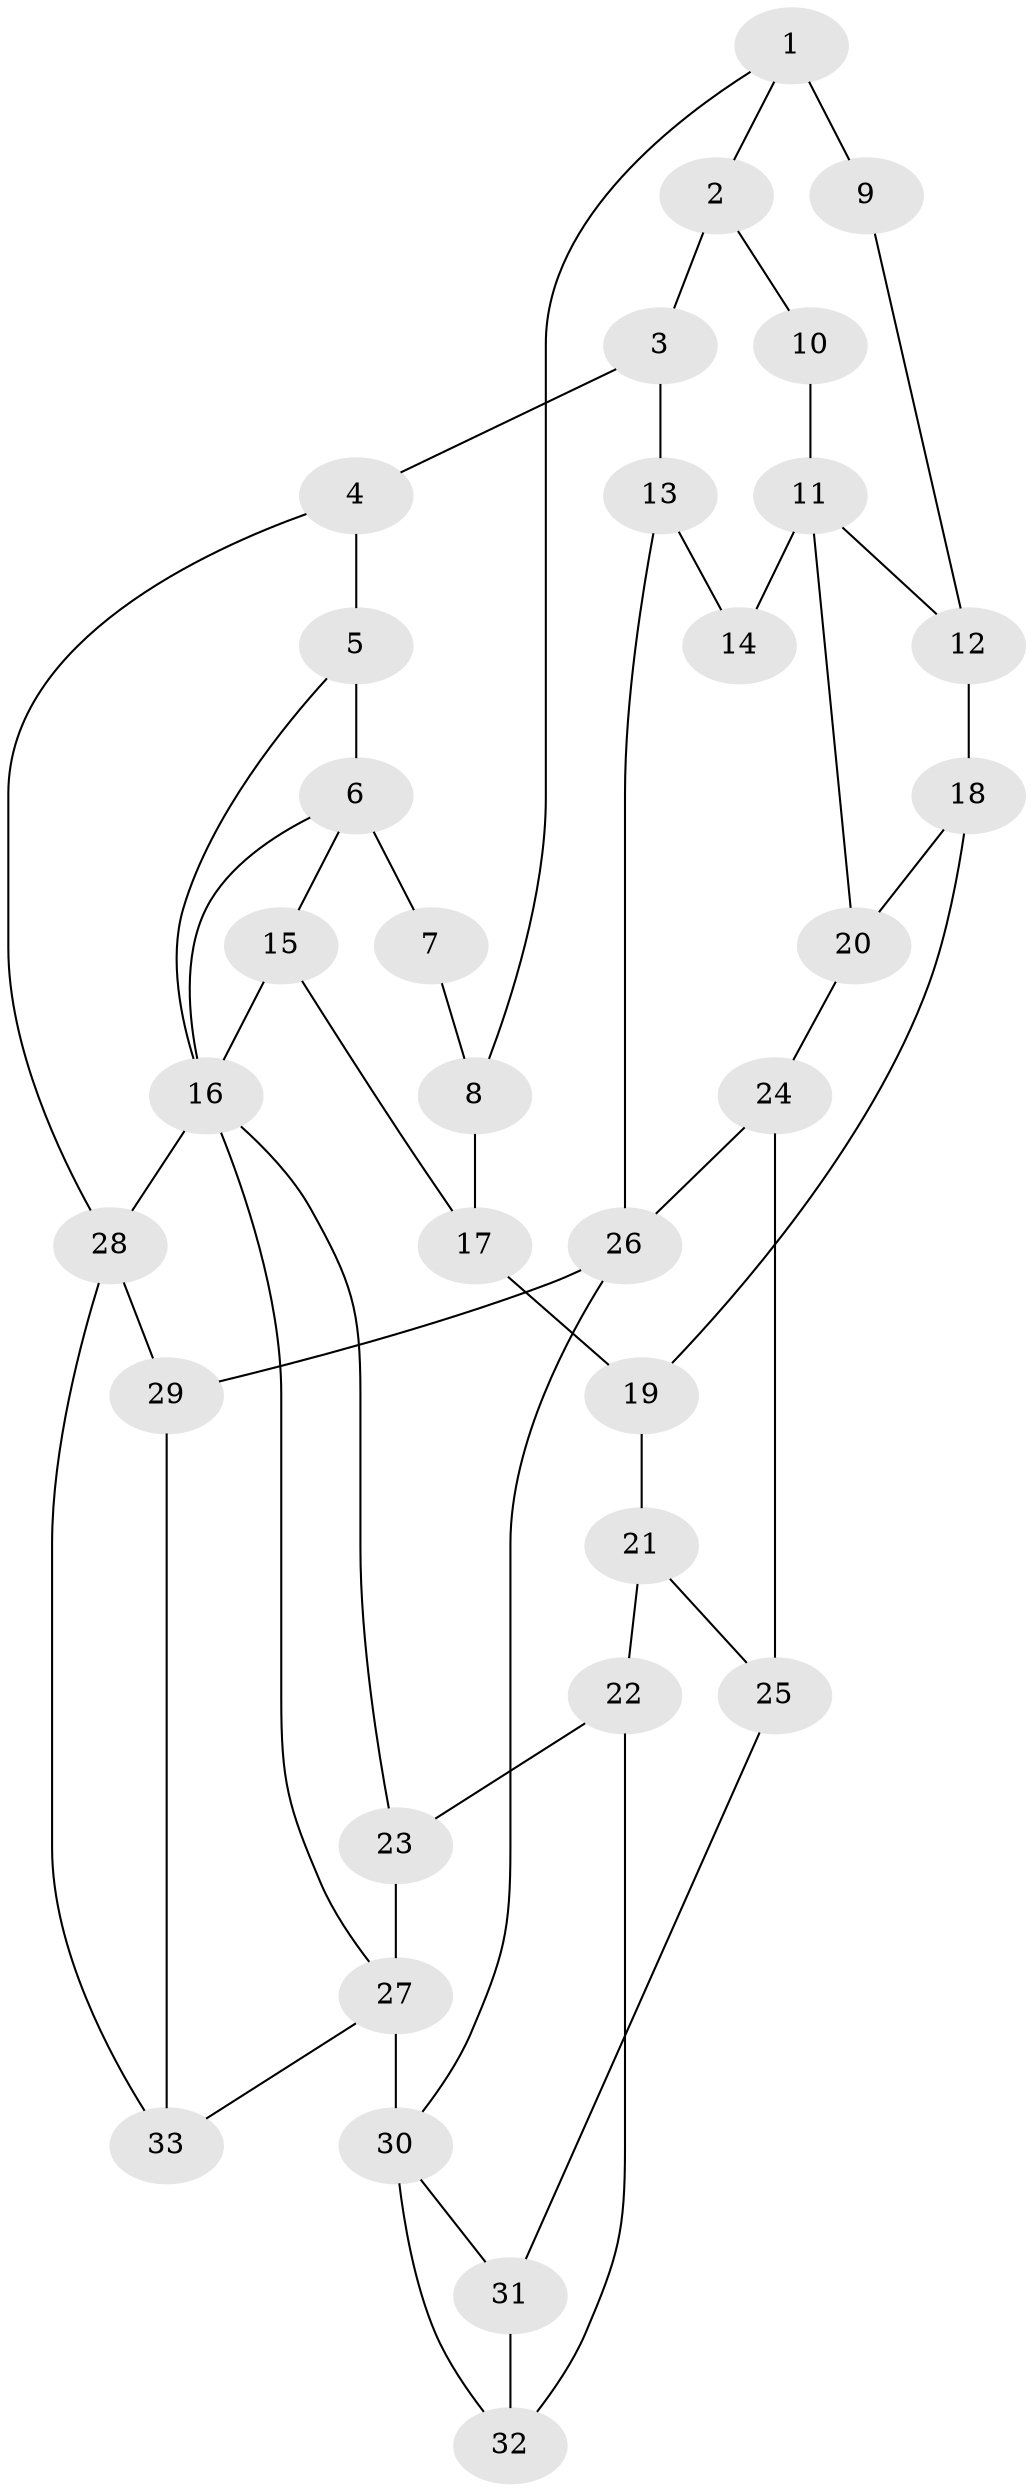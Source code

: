 // original degree distribution, {3: 0.030303030303030304, 4: 0.24242424242424243, 6: 0.21212121212121213, 5: 0.5151515151515151}
// Generated by graph-tools (version 1.1) at 2025/38/03/09/25 02:38:43]
// undirected, 33 vertices, 52 edges
graph export_dot {
graph [start="1"]
  node [color=gray90,style=filled];
  1;
  2;
  3;
  4;
  5;
  6;
  7;
  8;
  9;
  10;
  11;
  12;
  13;
  14;
  15;
  16;
  17;
  18;
  19;
  20;
  21;
  22;
  23;
  24;
  25;
  26;
  27;
  28;
  29;
  30;
  31;
  32;
  33;
  1 -- 2 [weight=1.0];
  1 -- 8 [weight=1.0];
  1 -- 9 [weight=2.0];
  2 -- 3 [weight=1.0];
  2 -- 10 [weight=1.0];
  3 -- 4 [weight=2.0];
  3 -- 13 [weight=2.0];
  4 -- 5 [weight=1.0];
  4 -- 28 [weight=1.0];
  5 -- 6 [weight=2.0];
  5 -- 16 [weight=1.0];
  6 -- 7 [weight=2.0];
  6 -- 15 [weight=1.0];
  6 -- 16 [weight=1.0];
  7 -- 8 [weight=1.0];
  8 -- 17 [weight=1.0];
  9 -- 12 [weight=1.0];
  10 -- 11 [weight=2.0];
  11 -- 12 [weight=1.0];
  11 -- 14 [weight=2.0];
  11 -- 20 [weight=1.0];
  12 -- 18 [weight=1.0];
  13 -- 14 [weight=2.0];
  13 -- 26 [weight=2.0];
  15 -- 16 [weight=1.0];
  15 -- 17 [weight=1.0];
  16 -- 23 [weight=1.0];
  16 -- 27 [weight=1.0];
  16 -- 28 [weight=1.0];
  17 -- 19 [weight=1.0];
  18 -- 19 [weight=1.0];
  18 -- 20 [weight=1.0];
  19 -- 21 [weight=1.0];
  20 -- 24 [weight=1.0];
  21 -- 22 [weight=1.0];
  21 -- 25 [weight=1.0];
  22 -- 23 [weight=2.0];
  22 -- 32 [weight=1.0];
  23 -- 27 [weight=2.0];
  24 -- 25 [weight=1.0];
  24 -- 26 [weight=1.0];
  25 -- 31 [weight=1.0];
  26 -- 29 [weight=2.0];
  26 -- 30 [weight=1.0];
  27 -- 30 [weight=2.0];
  27 -- 33 [weight=1.0];
  28 -- 29 [weight=1.0];
  28 -- 33 [weight=1.0];
  29 -- 33 [weight=1.0];
  30 -- 31 [weight=1.0];
  30 -- 32 [weight=1.0];
  31 -- 32 [weight=1.0];
}
